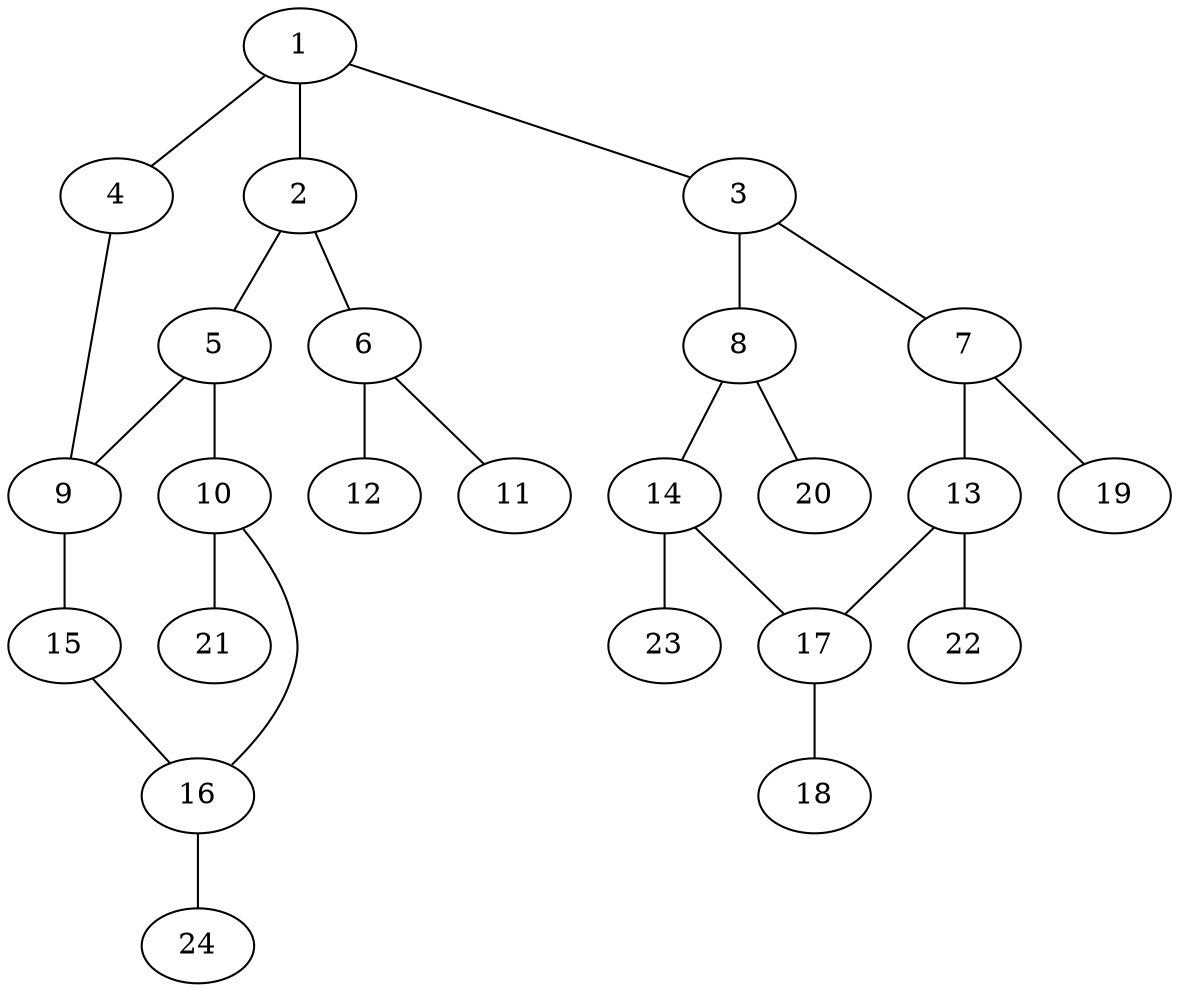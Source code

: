 graph molecule_770 {
	1	 [chem=C];
	2	 [chem=C];
	1 -- 2	 [valence=2];
	3	 [chem=C];
	1 -- 3	 [valence=1];
	4	 [chem=N];
	1 -- 4	 [valence=1];
	5	 [chem=N];
	2 -- 5	 [valence=1];
	6	 [chem=N];
	2 -- 6	 [valence=1];
	7	 [chem=C];
	3 -- 7	 [valence=2];
	8	 [chem=C];
	3 -- 8	 [valence=1];
	9	 [chem=C];
	4 -- 9	 [valence=2];
	5 -- 9	 [valence=1];
	10	 [chem=C];
	5 -- 10	 [valence=1];
	11	 [chem=O];
	6 -- 11	 [valence=2];
	12	 [chem=O];
	6 -- 12	 [valence=1];
	13	 [chem=C];
	7 -- 13	 [valence=1];
	19	 [chem=H];
	7 -- 19	 [valence=1];
	14	 [chem=C];
	8 -- 14	 [valence=2];
	20	 [chem=H];
	8 -- 20	 [valence=1];
	15	 [chem=S];
	9 -- 15	 [valence=1];
	16	 [chem=C];
	10 -- 16	 [valence=2];
	21	 [chem=H];
	10 -- 21	 [valence=1];
	17	 [chem=C];
	13 -- 17	 [valence=2];
	22	 [chem=H];
	13 -- 22	 [valence=1];
	14 -- 17	 [valence=1];
	23	 [chem=H];
	14 -- 23	 [valence=1];
	15 -- 16	 [valence=1];
	24	 [chem=H];
	16 -- 24	 [valence=1];
	18	 [chem=Cl];
	17 -- 18	 [valence=1];
}
